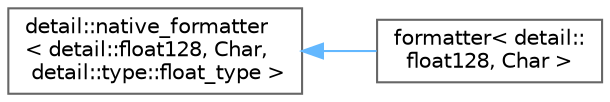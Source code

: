 digraph "类继承关系图"
{
 // LATEX_PDF_SIZE
  bgcolor="transparent";
  edge [fontname=Helvetica,fontsize=10,labelfontname=Helvetica,labelfontsize=10];
  node [fontname=Helvetica,fontsize=10,shape=box,height=0.2,width=0.4];
  rankdir="LR";
  Node0 [id="Node000000",label="detail::native_formatter\l\< detail::float128, Char,\l detail::type::float_type \>",height=0.2,width=0.4,color="grey40", fillcolor="white", style="filled",URL="$structdetail_1_1native__formatter.html",tooltip=" "];
  Node0 -> Node1 [id="edge577_Node000000_Node000001",dir="back",color="steelblue1",style="solid",tooltip=" "];
  Node1 [id="Node000001",label="formatter\< detail::\lfloat128, Char \>",height=0.2,width=0.4,color="grey40", fillcolor="white", style="filled",URL="$structformatter_3_01detail_1_1float128_00_01_char_01_4.html",tooltip=" "];
}
